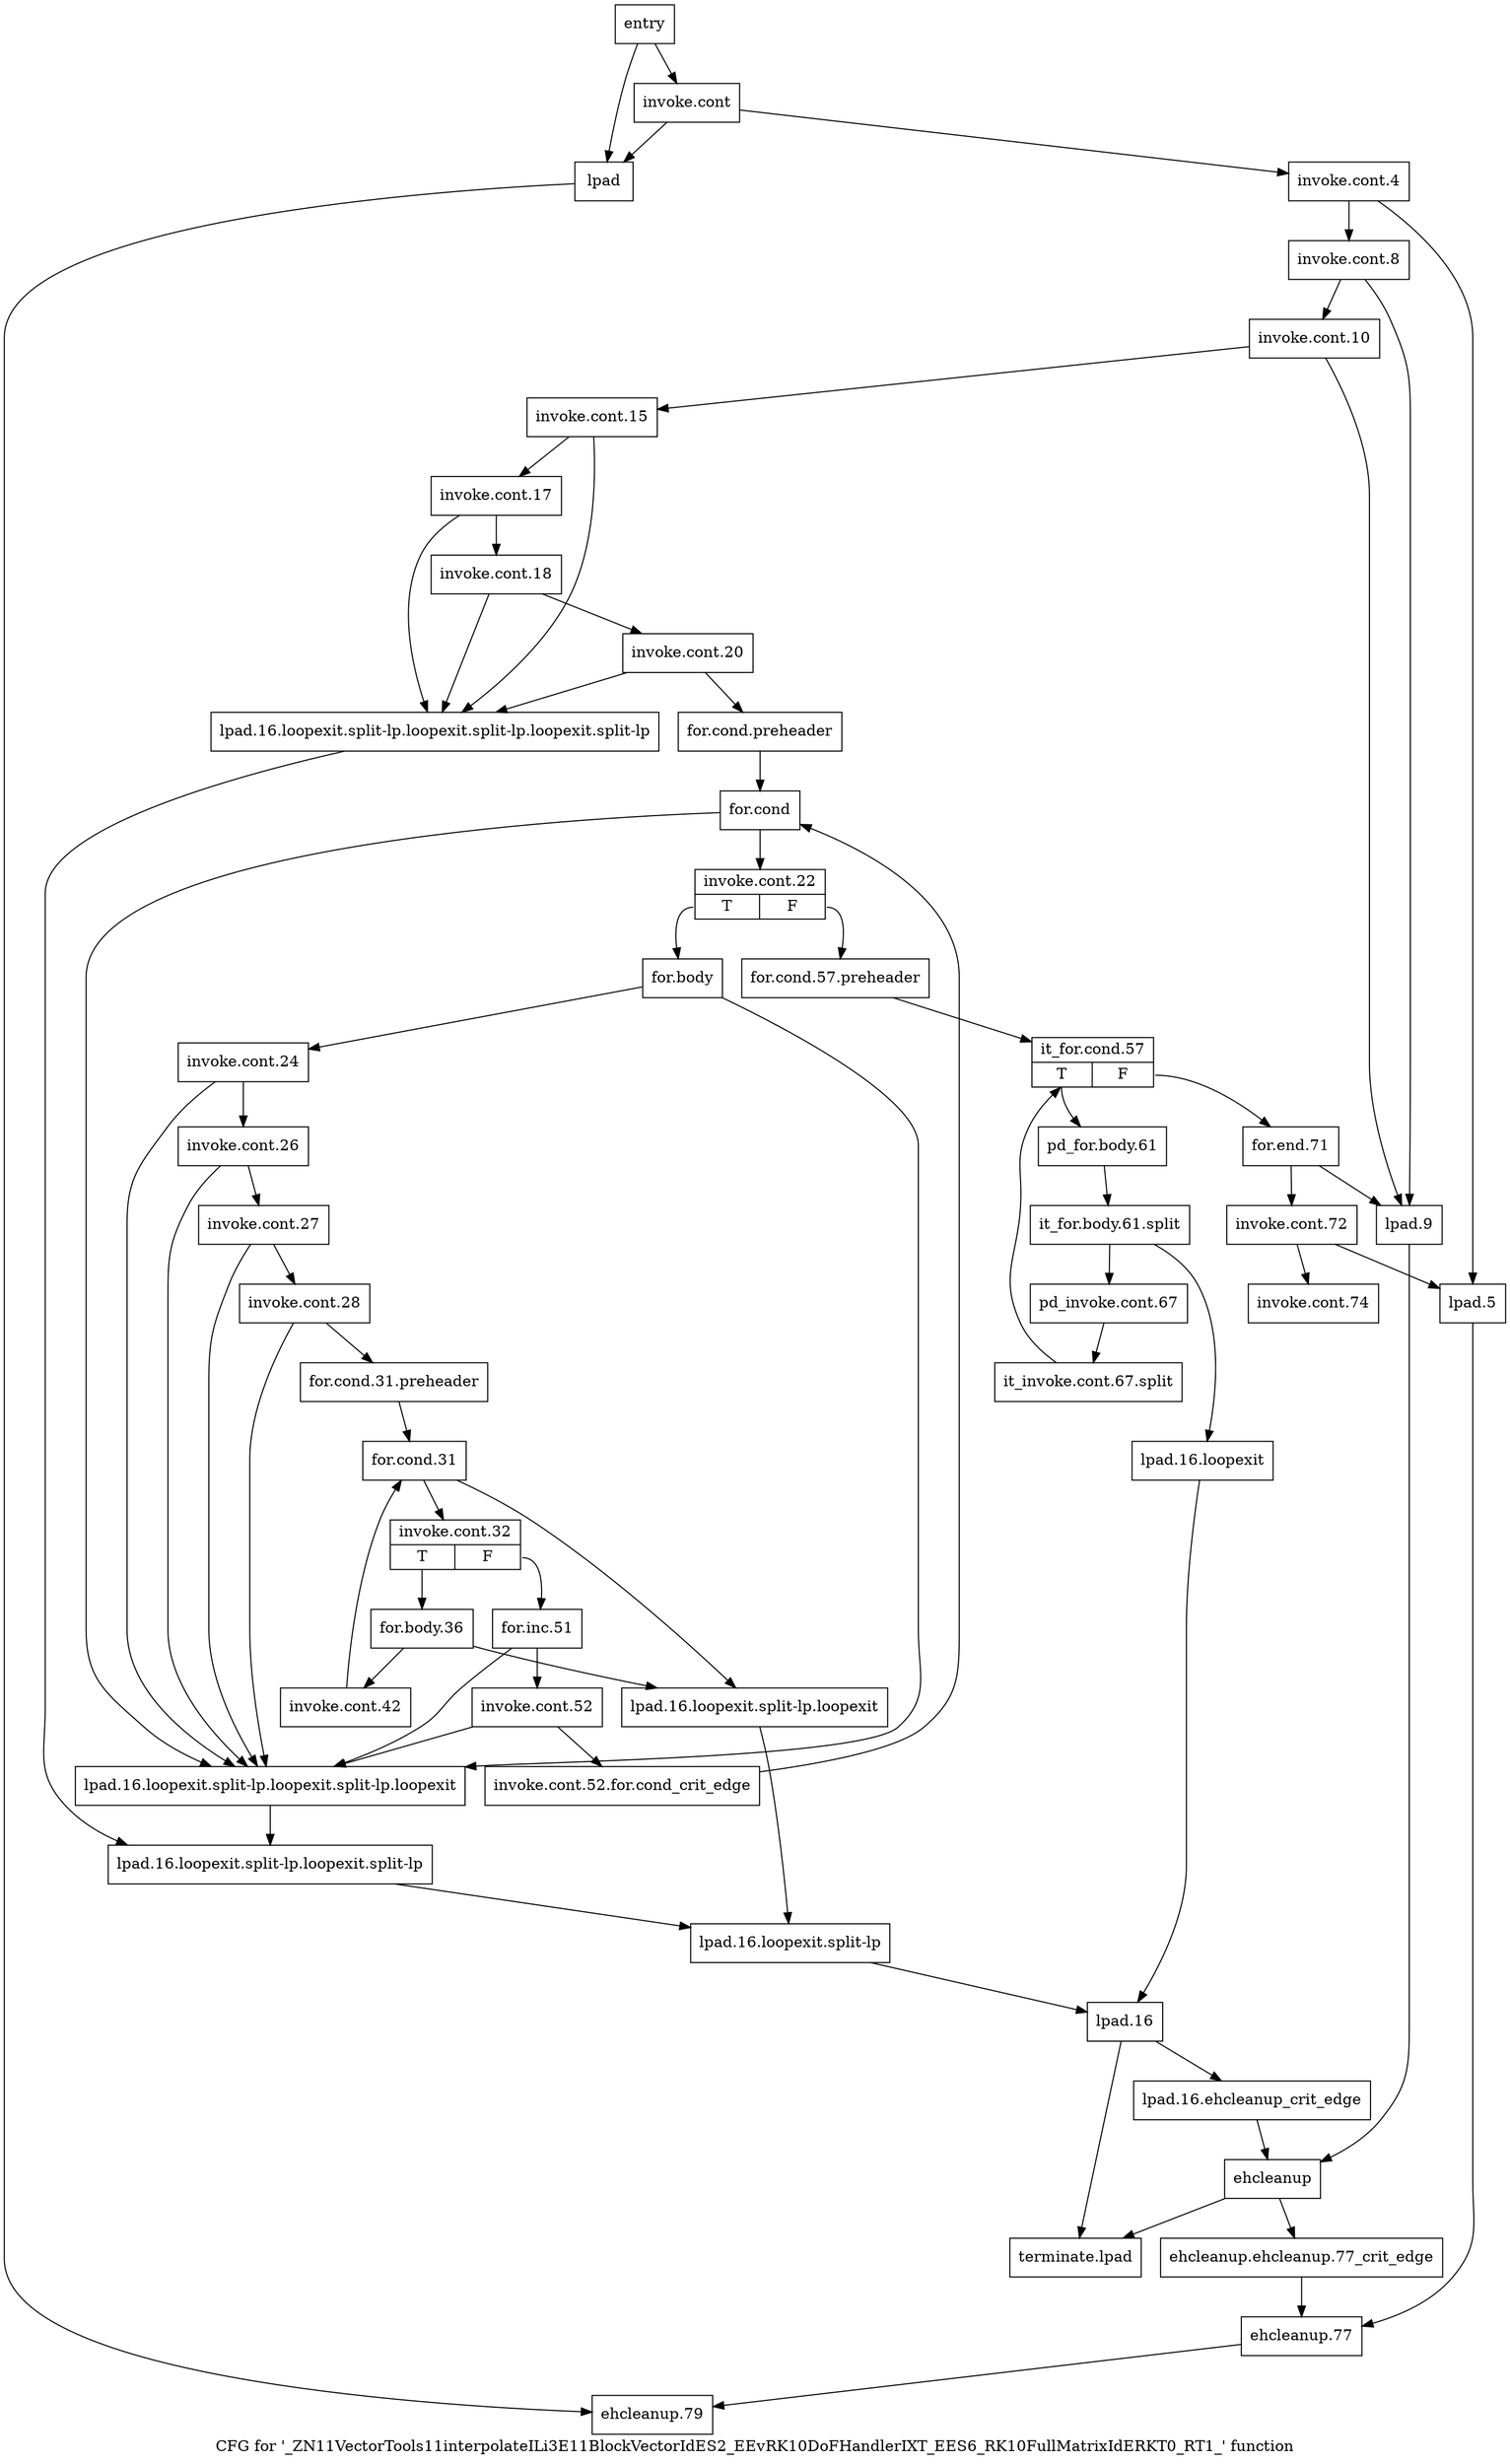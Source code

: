 digraph "CFG for '_ZN11VectorTools11interpolateILi3E11BlockVectorIdES2_EEvRK10DoFHandlerIXT_EES6_RK10FullMatrixIdERKT0_RT1_' function" {
	label="CFG for '_ZN11VectorTools11interpolateILi3E11BlockVectorIdES2_EEvRK10DoFHandlerIXT_EES6_RK10FullMatrixIdERKT0_RT1_' function";

	Node0x8613940 [shape=record,label="{entry}"];
	Node0x8613940 -> Node0x8613990;
	Node0x8613940 -> Node0x86151b0;
	Node0x8613990 [shape=record,label="{invoke.cont}"];
	Node0x8613990 -> Node0x86139e0;
	Node0x8613990 -> Node0x86151b0;
	Node0x86139e0 [shape=record,label="{invoke.cont.4}"];
	Node0x86139e0 -> Node0x8613a30;
	Node0x86139e0 -> Node0x8615200;
	Node0x8613a30 [shape=record,label="{invoke.cont.8}"];
	Node0x8613a30 -> Node0x8613a80;
	Node0x8613a30 -> Node0x8615250;
	Node0x8613a80 [shape=record,label="{invoke.cont.10}"];
	Node0x8613a80 -> Node0x8613ad0;
	Node0x8613a80 -> Node0x8615250;
	Node0x8613ad0 [shape=record,label="{invoke.cont.15}"];
	Node0x8613ad0 -> Node0x8613b20;
	Node0x8613ad0 -> Node0x8615390;
	Node0x8613b20 [shape=record,label="{invoke.cont.17}"];
	Node0x8613b20 -> Node0x8613b70;
	Node0x8613b20 -> Node0x8615390;
	Node0x8613b70 [shape=record,label="{invoke.cont.18}"];
	Node0x8613b70 -> Node0x8613bc0;
	Node0x8613b70 -> Node0x8615390;
	Node0x8613bc0 [shape=record,label="{invoke.cont.20}"];
	Node0x8613bc0 -> Node0x8614d50;
	Node0x8613bc0 -> Node0x8615390;
	Node0x8614d50 [shape=record,label="{for.cond.preheader}"];
	Node0x8614d50 -> Node0x8614da0;
	Node0x8614da0 [shape=record,label="{for.cond}"];
	Node0x8614da0 -> Node0x8614df0;
	Node0x8614da0 -> Node0x8615340;
	Node0x8614df0 [shape=record,label="{invoke.cont.22|{<s0>T|<s1>F}}"];
	Node0x8614df0:s0 -> Node0x8614e90;
	Node0x8614df0:s1 -> Node0x8614e40;
	Node0x8614e40 [shape=record,label="{for.cond.57.preheader}"];
	Node0x8614e40 -> Node0x8615610;
	Node0x8614e90 [shape=record,label="{for.body}"];
	Node0x8614e90 -> Node0x8614ee0;
	Node0x8614e90 -> Node0x8615340;
	Node0x8614ee0 [shape=record,label="{invoke.cont.24}"];
	Node0x8614ee0 -> Node0x8614f30;
	Node0x8614ee0 -> Node0x8615340;
	Node0x8614f30 [shape=record,label="{invoke.cont.26}"];
	Node0x8614f30 -> Node0x8614f80;
	Node0x8614f30 -> Node0x8615340;
	Node0x8614f80 [shape=record,label="{invoke.cont.27}"];
	Node0x8614f80 -> Node0x8614fd0;
	Node0x8614f80 -> Node0x8615340;
	Node0x8614fd0 [shape=record,label="{invoke.cont.28}"];
	Node0x8614fd0 -> Node0x8615020;
	Node0x8614fd0 -> Node0x8615340;
	Node0x8615020 [shape=record,label="{for.cond.31.preheader}"];
	Node0x8615020 -> Node0x8615070;
	Node0x8615070 [shape=record,label="{for.cond.31}"];
	Node0x8615070 -> Node0x86150c0;
	Node0x8615070 -> Node0x86152f0;
	Node0x86150c0 [shape=record,label="{invoke.cont.32|{<s0>T|<s1>F}}"];
	Node0x86150c0:s0 -> Node0x8615110;
	Node0x86150c0:s1 -> Node0x8615520;
	Node0x8615110 [shape=record,label="{for.body.36}"];
	Node0x8615110 -> Node0x8615160;
	Node0x8615110 -> Node0x86152f0;
	Node0x8615160 [shape=record,label="{invoke.cont.42}"];
	Node0x8615160 -> Node0x8615070;
	Node0x86151b0 [shape=record,label="{lpad}"];
	Node0x86151b0 -> Node0x86158e0;
	Node0x8615200 [shape=record,label="{lpad.5}"];
	Node0x8615200 -> Node0x8615890;
	Node0x8615250 [shape=record,label="{lpad.9}"];
	Node0x8615250 -> Node0x86157f0;
	Node0x86152a0 [shape=record,label="{lpad.16.loopexit}"];
	Node0x86152a0 -> Node0x8615480;
	Node0x86152f0 [shape=record,label="{lpad.16.loopexit.split-lp.loopexit}"];
	Node0x86152f0 -> Node0x8615430;
	Node0x8615340 [shape=record,label="{lpad.16.loopexit.split-lp.loopexit.split-lp.loopexit}"];
	Node0x8615340 -> Node0x86153e0;
	Node0x8615390 [shape=record,label="{lpad.16.loopexit.split-lp.loopexit.split-lp.loopexit.split-lp}"];
	Node0x8615390 -> Node0x86153e0;
	Node0x86153e0 [shape=record,label="{lpad.16.loopexit.split-lp.loopexit.split-lp}"];
	Node0x86153e0 -> Node0x8615430;
	Node0x8615430 [shape=record,label="{lpad.16.loopexit.split-lp}"];
	Node0x8615430 -> Node0x8615480;
	Node0x8615480 [shape=record,label="{lpad.16}"];
	Node0x8615480 -> Node0x86154d0;
	Node0x8615480 -> Node0x8615930;
	Node0x86154d0 [shape=record,label="{lpad.16.ehcleanup_crit_edge}"];
	Node0x86154d0 -> Node0x86157f0;
	Node0x8615520 [shape=record,label="{for.inc.51}"];
	Node0x8615520 -> Node0x8615570;
	Node0x8615520 -> Node0x8615340;
	Node0x8615570 [shape=record,label="{invoke.cont.52}"];
	Node0x8615570 -> Node0x86155c0;
	Node0x8615570 -> Node0x8615340;
	Node0x86155c0 [shape=record,label="{invoke.cont.52.for.cond_crit_edge}"];
	Node0x86155c0 -> Node0x8614da0;
	Node0x8615610 [shape=record,label="{it_for.cond.57|{<s0>T|<s1>F}}"];
	Node0x8615610:s0 -> Node0x8615660;
	Node0x8615610:s1 -> Node0x8615700;
	Node0x8615660 [shape=record,label="{pd_for.body.61}"];
	Node0x8615660 -> Node0xc289f00;
	Node0xc289f00 [shape=record,label="{it_for.body.61.split}"];
	Node0xc289f00 -> Node0x86156b0;
	Node0xc289f00 -> Node0x86152a0;
	Node0x86156b0 [shape=record,label="{pd_invoke.cont.67}"];
	Node0x86156b0 -> Node0xc49f8a0;
	Node0xc49f8a0 [shape=record,label="{it_invoke.cont.67.split}"];
	Node0xc49f8a0 -> Node0x8615610;
	Node0x8615700 [shape=record,label="{for.end.71}"];
	Node0x8615700 -> Node0x8615750;
	Node0x8615700 -> Node0x8615250;
	Node0x8615750 [shape=record,label="{invoke.cont.72}"];
	Node0x8615750 -> Node0x86157a0;
	Node0x8615750 -> Node0x8615200;
	Node0x86157a0 [shape=record,label="{invoke.cont.74}"];
	Node0x86157f0 [shape=record,label="{ehcleanup}"];
	Node0x86157f0 -> Node0x8615840;
	Node0x86157f0 -> Node0x8615930;
	Node0x8615840 [shape=record,label="{ehcleanup.ehcleanup.77_crit_edge}"];
	Node0x8615840 -> Node0x8615890;
	Node0x8615890 [shape=record,label="{ehcleanup.77}"];
	Node0x8615890 -> Node0x86158e0;
	Node0x86158e0 [shape=record,label="{ehcleanup.79}"];
	Node0x8615930 [shape=record,label="{terminate.lpad}"];
}

